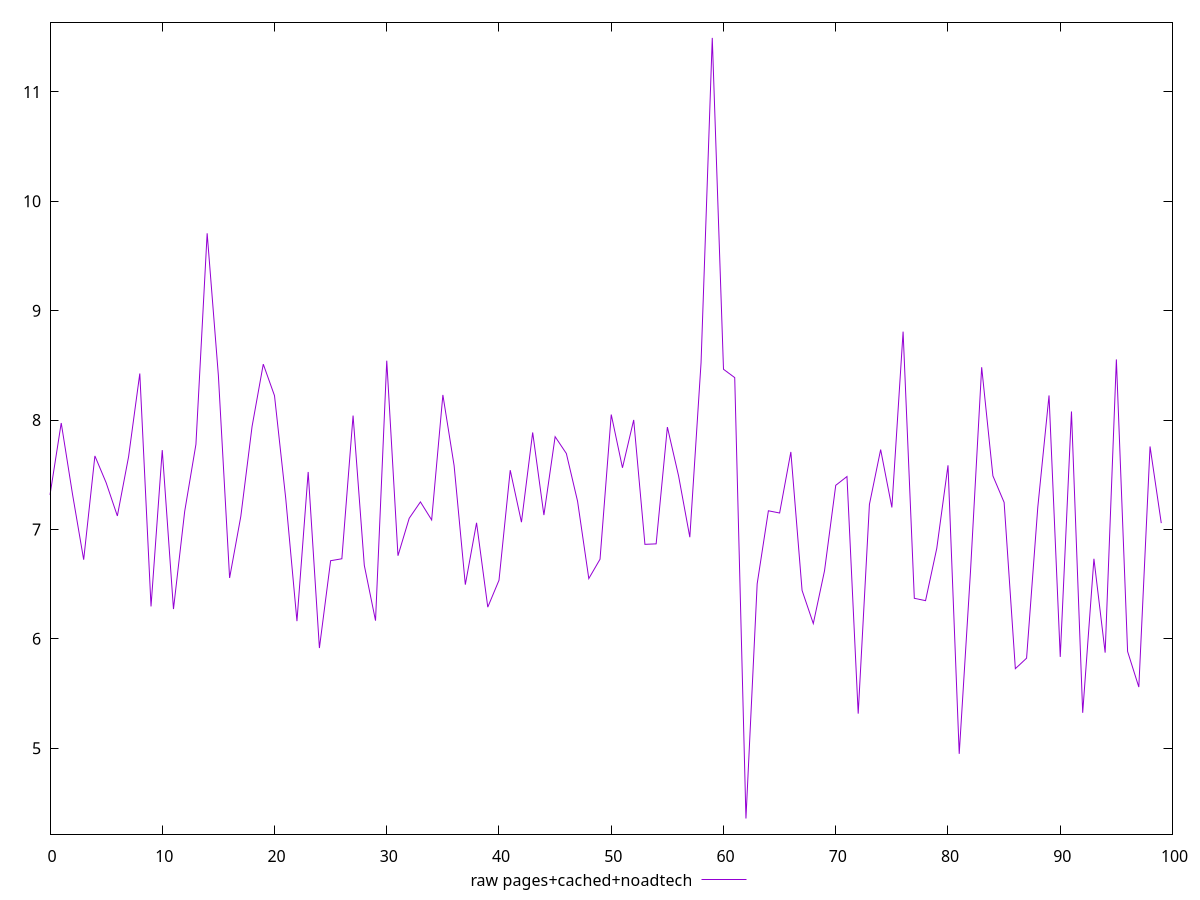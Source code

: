 $_rawPagesCachedNoadtech <<EOF
7.3155
7.9731000000000005
7.325400000000001
6.7232
7.6718
7.4271
7.1232
7.6644000000000005
8.4254
6.2958
7.725100000000001
6.2719
7.1658
7.7778
9.7075
8.407800000000002
6.5562000000000005
7.1201
7.9402
8.511
8.2227
7.283500000000001
6.1615
7.525399999999999
5.9154
6.7139
6.731599999999999
8.041
6.6715
6.166
8.542699999999998
6.7594
7.1019
7.2515
7.0865
8.2296
7.5837
6.495
7.060600000000001
6.2894
6.5353
7.541600000000001
7.0661
7.8862
7.131200000000001
7.8477
7.6941
7.257
6.5506
6.727499999999999
8.0501
7.563400000000001
8.0009
6.863500000000001
6.8679
7.9356
7.4884
6.928800000000001
8.523399999999999
11.4937
8.4642
8.387799999999999
4.356800000000001
6.5027
7.170300000000001
7.15
7.708200000000001
6.4423
6.139399999999999
6.622
7.4033
7.483499999999999
5.3154
7.2284
7.729800000000001
7.200700000000001
8.8081
6.37
6.3487
6.8269
7.5861
4.9481
6.608099999999999
8.4829
7.489800000000001
7.246900000000001
5.7268
5.8227
7.2032
8.225000000000001
5.8343
8.078
5.323300000000001
6.7317
5.8732999999999995
8.554099999999998
5.8839999999999995
5.5587
7.758299999999999
7.0575
EOF
set key outside below
set terminal pngcairo
set output "report_00006_2020-11-02T20-21-41.718Z/network-server-latency/pages+cached+noadtech//raw.png"
set yrange [4.214062000000001:11.636438]
plot $_rawPagesCachedNoadtech title "raw pages+cached+noadtech" with line ,